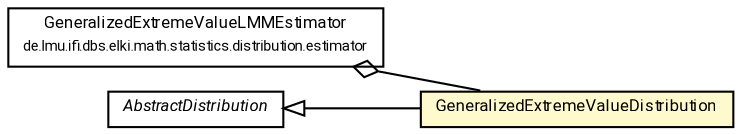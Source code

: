#!/usr/local/bin/dot
#
# Class diagram 
# Generated by UMLGraph version R5_7_2-60-g0e99a6 (http://www.spinellis.gr/umlgraph/)
#

digraph G {
	graph [fontnames="svg"]
	edge [fontname="Roboto",fontsize=7,labelfontname="Roboto",labelfontsize=7,color="black"];
	node [fontname="Roboto",fontcolor="black",fontsize=8,shape=plaintext,margin=0,width=0,height=0];
	nodesep=0.15;
	ranksep=0.25;
	rankdir=LR;
	// de.lmu.ifi.dbs.elki.math.statistics.distribution.estimator.GeneralizedExtremeValueLMMEstimator
	c4669057 [label=<<table title="de.lmu.ifi.dbs.elki.math.statistics.distribution.estimator.GeneralizedExtremeValueLMMEstimator" border="0" cellborder="1" cellspacing="0" cellpadding="2" href="estimator/GeneralizedExtremeValueLMMEstimator.html" target="_parent">
		<tr><td><table border="0" cellspacing="0" cellpadding="1">
		<tr><td align="center" balign="center"> <font face="Roboto">GeneralizedExtremeValueLMMEstimator</font> </td></tr>
		<tr><td align="center" balign="center"> <font face="Roboto" point-size="7.0">de.lmu.ifi.dbs.elki.math.statistics.distribution.estimator</font> </td></tr>
		</table></td></tr>
		</table>>, URL="estimator/GeneralizedExtremeValueLMMEstimator.html"];
	// de.lmu.ifi.dbs.elki.math.statistics.distribution.AbstractDistribution
	c4669174 [label=<<table title="de.lmu.ifi.dbs.elki.math.statistics.distribution.AbstractDistribution" border="0" cellborder="1" cellspacing="0" cellpadding="2" href="AbstractDistribution.html" target="_parent">
		<tr><td><table border="0" cellspacing="0" cellpadding="1">
		<tr><td align="center" balign="center"> <font face="Roboto"><i>AbstractDistribution</i></font> </td></tr>
		</table></td></tr>
		</table>>, URL="AbstractDistribution.html"];
	// de.lmu.ifi.dbs.elki.math.statistics.distribution.GeneralizedExtremeValueDistribution
	c4669178 [label=<<table title="de.lmu.ifi.dbs.elki.math.statistics.distribution.GeneralizedExtremeValueDistribution" border="0" cellborder="1" cellspacing="0" cellpadding="2" bgcolor="lemonChiffon" href="GeneralizedExtremeValueDistribution.html" target="_parent">
		<tr><td><table border="0" cellspacing="0" cellpadding="1">
		<tr><td align="center" balign="center"> <font face="Roboto">GeneralizedExtremeValueDistribution</font> </td></tr>
		</table></td></tr>
		</table>>, URL="GeneralizedExtremeValueDistribution.html"];
	// de.lmu.ifi.dbs.elki.math.statistics.distribution.estimator.GeneralizedExtremeValueLMMEstimator has de.lmu.ifi.dbs.elki.math.statistics.distribution.GeneralizedExtremeValueDistribution
	c4669057 -> c4669178 [arrowhead=none,arrowtail=ediamond,dir=back,weight=4];
	// de.lmu.ifi.dbs.elki.math.statistics.distribution.GeneralizedExtremeValueDistribution extends de.lmu.ifi.dbs.elki.math.statistics.distribution.AbstractDistribution
	c4669174 -> c4669178 [arrowtail=empty,dir=back,weight=10];
}


